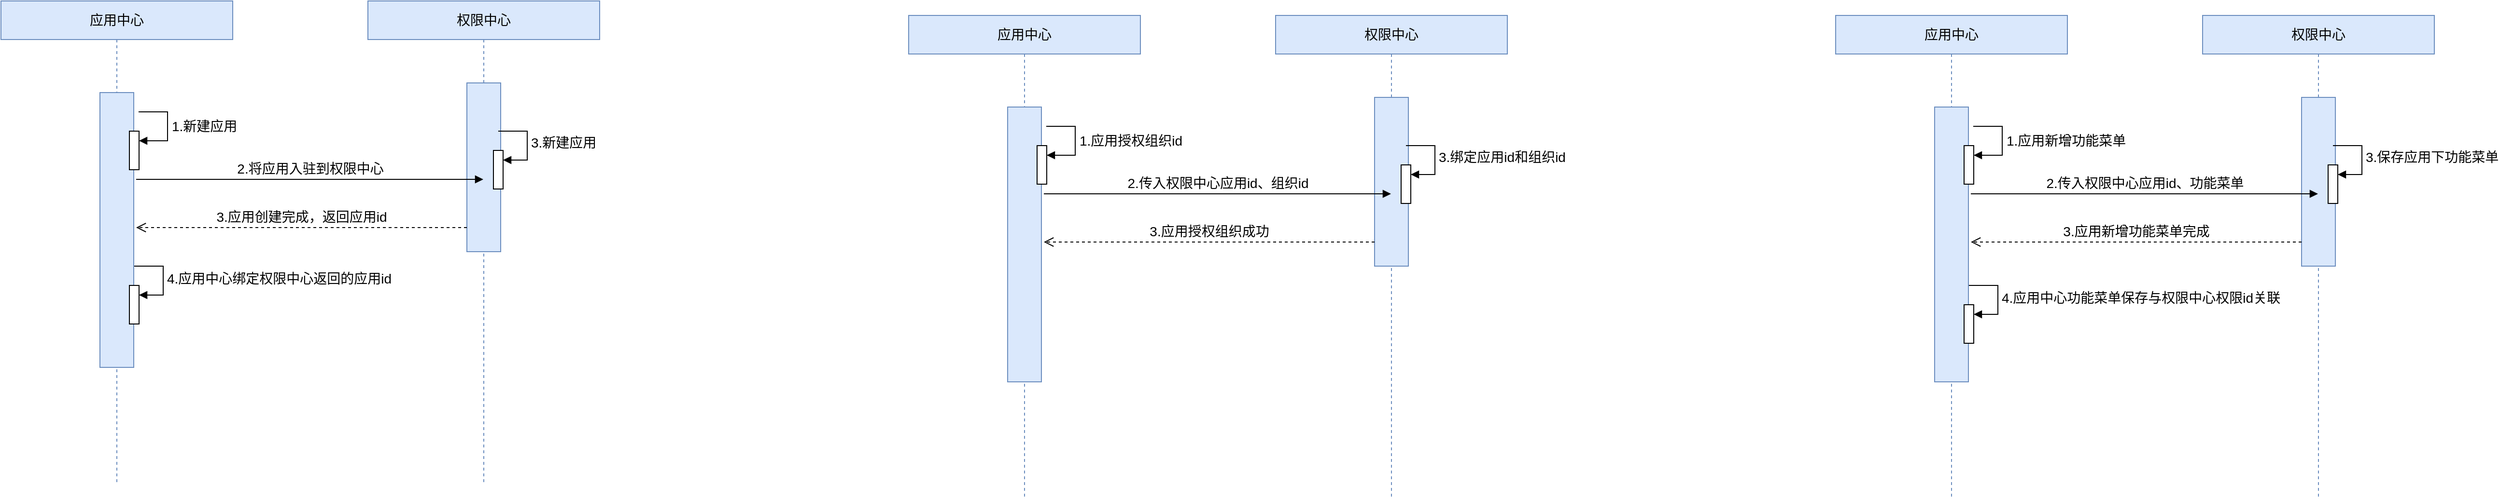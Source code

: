<mxfile version="21.1.1" type="github">
  <diagram name="第 1 页" id="cDu-nd81y8ZBENEwocHq">
    <mxGraphModel dx="1307" dy="838" grid="1" gridSize="10" guides="1" tooltips="1" connect="1" arrows="1" fold="1" page="1" pageScale="1" pageWidth="827" pageHeight="1169" math="0" shadow="0">
      <root>
        <mxCell id="0" />
        <mxCell id="1" parent="0" />
        <mxCell id="DfRIseQvaOyFvM4dR8Jv-5" value="应用中心" style="shape=umlLifeline;perimeter=lifelinePerimeter;whiteSpace=wrap;html=1;container=1;dropTarget=0;collapsible=0;recursiveResize=0;outlineConnect=0;portConstraint=eastwest;newEdgeStyle={&quot;edgeStyle&quot;:&quot;elbowEdgeStyle&quot;,&quot;elbow&quot;:&quot;vertical&quot;,&quot;curved&quot;:0,&quot;rounded&quot;:0};fillColor=#dae8fc;strokeColor=#6c8ebf;fontSize=14;" vertex="1" parent="1">
          <mxGeometry x="70" y="585" width="240" height="500" as="geometry" />
        </mxCell>
        <mxCell id="DfRIseQvaOyFvM4dR8Jv-6" value="" style="html=1;points=[];perimeter=orthogonalPerimeter;outlineConnect=0;targetShapes=umlLifeline;portConstraint=eastwest;newEdgeStyle={&quot;edgeStyle&quot;:&quot;elbowEdgeStyle&quot;,&quot;elbow&quot;:&quot;vertical&quot;,&quot;curved&quot;:0,&quot;rounded&quot;:0};fillColor=#dae8fc;strokeColor=#6c8ebf;fontSize=14;" vertex="1" parent="DfRIseQvaOyFvM4dR8Jv-5">
          <mxGeometry x="102.5" y="95" width="35" height="285" as="geometry" />
        </mxCell>
        <mxCell id="DfRIseQvaOyFvM4dR8Jv-19" value="" style="html=1;points=[];perimeter=orthogonalPerimeter;outlineConnect=0;targetShapes=umlLifeline;portConstraint=eastwest;newEdgeStyle={&quot;edgeStyle&quot;:&quot;elbowEdgeStyle&quot;,&quot;elbow&quot;:&quot;vertical&quot;,&quot;curved&quot;:0,&quot;rounded&quot;:0};fontSize=14;" vertex="1" parent="DfRIseQvaOyFvM4dR8Jv-5">
          <mxGeometry x="133" y="135" width="10" height="40" as="geometry" />
        </mxCell>
        <mxCell id="DfRIseQvaOyFvM4dR8Jv-20" value="1.新建应用" style="html=1;align=left;spacingLeft=2;endArrow=block;rounded=0;edgeStyle=orthogonalEdgeStyle;curved=0;rounded=0;fontSize=14;" edge="1" target="DfRIseQvaOyFvM4dR8Jv-19" parent="DfRIseQvaOyFvM4dR8Jv-5">
          <mxGeometry relative="1" as="geometry">
            <mxPoint x="142.5" y="115" as="sourcePoint" />
            <Array as="points">
              <mxPoint x="172.5" y="145" />
            </Array>
          </mxGeometry>
        </mxCell>
        <mxCell id="DfRIseQvaOyFvM4dR8Jv-21" value="" style="html=1;points=[];perimeter=orthogonalPerimeter;outlineConnect=0;targetShapes=umlLifeline;portConstraint=eastwest;newEdgeStyle={&quot;edgeStyle&quot;:&quot;elbowEdgeStyle&quot;,&quot;elbow&quot;:&quot;vertical&quot;,&quot;curved&quot;:0,&quot;rounded&quot;:0};fontSize=14;" vertex="1" parent="DfRIseQvaOyFvM4dR8Jv-5">
          <mxGeometry x="133" y="295" width="10" height="40" as="geometry" />
        </mxCell>
        <mxCell id="DfRIseQvaOyFvM4dR8Jv-22" value="4.应用中心绑定权限中心返回的应用id" style="html=1;align=left;spacingLeft=2;endArrow=block;rounded=0;edgeStyle=orthogonalEdgeStyle;curved=0;rounded=0;fontSize=14;" edge="1" target="DfRIseQvaOyFvM4dR8Jv-21" parent="DfRIseQvaOyFvM4dR8Jv-5">
          <mxGeometry x="0.012" relative="1" as="geometry">
            <mxPoint x="138" y="275" as="sourcePoint" />
            <Array as="points">
              <mxPoint x="168" y="305" />
            </Array>
            <mxPoint as="offset" />
          </mxGeometry>
        </mxCell>
        <mxCell id="DfRIseQvaOyFvM4dR8Jv-7" value="权限中心" style="shape=umlLifeline;perimeter=lifelinePerimeter;whiteSpace=wrap;html=1;container=1;dropTarget=0;collapsible=0;recursiveResize=0;outlineConnect=0;portConstraint=eastwest;newEdgeStyle={&quot;edgeStyle&quot;:&quot;elbowEdgeStyle&quot;,&quot;elbow&quot;:&quot;vertical&quot;,&quot;curved&quot;:0,&quot;rounded&quot;:0};fillColor=#dae8fc;strokeColor=#6c8ebf;fontSize=14;" vertex="1" parent="1">
          <mxGeometry x="450" y="585" width="240" height="500" as="geometry" />
        </mxCell>
        <mxCell id="DfRIseQvaOyFvM4dR8Jv-8" value="" style="html=1;points=[];perimeter=orthogonalPerimeter;outlineConnect=0;targetShapes=umlLifeline;portConstraint=eastwest;newEdgeStyle={&quot;edgeStyle&quot;:&quot;elbowEdgeStyle&quot;,&quot;elbow&quot;:&quot;vertical&quot;,&quot;curved&quot;:0,&quot;rounded&quot;:0};fillColor=#dae8fc;strokeColor=#6c8ebf;fontSize=14;" vertex="1" parent="DfRIseQvaOyFvM4dR8Jv-7">
          <mxGeometry x="102.5" y="85" width="35" height="175" as="geometry" />
        </mxCell>
        <mxCell id="DfRIseQvaOyFvM4dR8Jv-17" value="" style="html=1;points=[];perimeter=orthogonalPerimeter;outlineConnect=0;targetShapes=umlLifeline;portConstraint=eastwest;newEdgeStyle={&quot;edgeStyle&quot;:&quot;elbowEdgeStyle&quot;,&quot;elbow&quot;:&quot;vertical&quot;,&quot;curved&quot;:0,&quot;rounded&quot;:0};fontSize=14;" vertex="1" parent="DfRIseQvaOyFvM4dR8Jv-7">
          <mxGeometry x="130" y="155" width="10" height="40" as="geometry" />
        </mxCell>
        <mxCell id="DfRIseQvaOyFvM4dR8Jv-18" value="3.新建应用" style="html=1;align=left;spacingLeft=2;endArrow=block;rounded=0;edgeStyle=orthogonalEdgeStyle;curved=0;rounded=0;fontSize=14;" edge="1" target="DfRIseQvaOyFvM4dR8Jv-17" parent="DfRIseQvaOyFvM4dR8Jv-7">
          <mxGeometry x="-0.009" relative="1" as="geometry">
            <mxPoint x="135" y="135" as="sourcePoint" />
            <Array as="points">
              <mxPoint x="165" y="165" />
            </Array>
            <mxPoint as="offset" />
          </mxGeometry>
        </mxCell>
        <mxCell id="DfRIseQvaOyFvM4dR8Jv-12" value="2.将应用入驻到权限中心" style="html=1;verticalAlign=bottom;endArrow=block;edgeStyle=elbowEdgeStyle;elbow=vertical;curved=0;rounded=0;fontSize=14;" edge="1" parent="1" target="DfRIseQvaOyFvM4dR8Jv-7">
          <mxGeometry width="80" relative="1" as="geometry">
            <mxPoint x="210" y="770" as="sourcePoint" />
            <mxPoint x="290" y="770" as="targetPoint" />
          </mxGeometry>
        </mxCell>
        <mxCell id="DfRIseQvaOyFvM4dR8Jv-13" value="3.应用创建完成，返回应用id" style="html=1;verticalAlign=bottom;endArrow=open;dashed=1;endSize=8;edgeStyle=elbowEdgeStyle;elbow=vertical;curved=0;rounded=0;fontSize=14;" edge="1" parent="1" source="DfRIseQvaOyFvM4dR8Jv-8">
          <mxGeometry relative="1" as="geometry">
            <mxPoint x="290" y="820" as="sourcePoint" />
            <mxPoint x="210" y="820" as="targetPoint" />
          </mxGeometry>
        </mxCell>
        <mxCell id="DfRIseQvaOyFvM4dR8Jv-23" value="应用中心" style="shape=umlLifeline;perimeter=lifelinePerimeter;whiteSpace=wrap;html=1;container=1;dropTarget=0;collapsible=0;recursiveResize=0;outlineConnect=0;portConstraint=eastwest;newEdgeStyle={&quot;edgeStyle&quot;:&quot;elbowEdgeStyle&quot;,&quot;elbow&quot;:&quot;vertical&quot;,&quot;curved&quot;:0,&quot;rounded&quot;:0};fillColor=#dae8fc;strokeColor=#6c8ebf;fontSize=14;" vertex="1" parent="1">
          <mxGeometry x="1010" y="600" width="240" height="500" as="geometry" />
        </mxCell>
        <mxCell id="DfRIseQvaOyFvM4dR8Jv-24" value="" style="html=1;points=[];perimeter=orthogonalPerimeter;outlineConnect=0;targetShapes=umlLifeline;portConstraint=eastwest;newEdgeStyle={&quot;edgeStyle&quot;:&quot;elbowEdgeStyle&quot;,&quot;elbow&quot;:&quot;vertical&quot;,&quot;curved&quot;:0,&quot;rounded&quot;:0};fillColor=#dae8fc;strokeColor=#6c8ebf;fontSize=14;" vertex="1" parent="DfRIseQvaOyFvM4dR8Jv-23">
          <mxGeometry x="102.5" y="95" width="35" height="285" as="geometry" />
        </mxCell>
        <mxCell id="DfRIseQvaOyFvM4dR8Jv-25" value="" style="html=1;points=[];perimeter=orthogonalPerimeter;outlineConnect=0;targetShapes=umlLifeline;portConstraint=eastwest;newEdgeStyle={&quot;edgeStyle&quot;:&quot;elbowEdgeStyle&quot;,&quot;elbow&quot;:&quot;vertical&quot;,&quot;curved&quot;:0,&quot;rounded&quot;:0};fontSize=14;" vertex="1" parent="DfRIseQvaOyFvM4dR8Jv-23">
          <mxGeometry x="133" y="135" width="10" height="40" as="geometry" />
        </mxCell>
        <mxCell id="DfRIseQvaOyFvM4dR8Jv-26" value="1.应用授权组织id" style="html=1;align=left;spacingLeft=2;endArrow=block;rounded=0;edgeStyle=orthogonalEdgeStyle;curved=0;rounded=0;fontSize=14;" edge="1" parent="DfRIseQvaOyFvM4dR8Jv-23" target="DfRIseQvaOyFvM4dR8Jv-25">
          <mxGeometry x="-0.011" relative="1" as="geometry">
            <mxPoint x="142.5" y="115" as="sourcePoint" />
            <Array as="points">
              <mxPoint x="172.5" y="145" />
            </Array>
            <mxPoint as="offset" />
          </mxGeometry>
        </mxCell>
        <mxCell id="DfRIseQvaOyFvM4dR8Jv-29" value="权限中心" style="shape=umlLifeline;perimeter=lifelinePerimeter;whiteSpace=wrap;html=1;container=1;dropTarget=0;collapsible=0;recursiveResize=0;outlineConnect=0;portConstraint=eastwest;newEdgeStyle={&quot;edgeStyle&quot;:&quot;elbowEdgeStyle&quot;,&quot;elbow&quot;:&quot;vertical&quot;,&quot;curved&quot;:0,&quot;rounded&quot;:0};fillColor=#dae8fc;strokeColor=#6c8ebf;fontSize=14;" vertex="1" parent="1">
          <mxGeometry x="1390" y="600" width="240" height="500" as="geometry" />
        </mxCell>
        <mxCell id="DfRIseQvaOyFvM4dR8Jv-30" value="" style="html=1;points=[];perimeter=orthogonalPerimeter;outlineConnect=0;targetShapes=umlLifeline;portConstraint=eastwest;newEdgeStyle={&quot;edgeStyle&quot;:&quot;elbowEdgeStyle&quot;,&quot;elbow&quot;:&quot;vertical&quot;,&quot;curved&quot;:0,&quot;rounded&quot;:0};fillColor=#dae8fc;strokeColor=#6c8ebf;fontSize=14;" vertex="1" parent="DfRIseQvaOyFvM4dR8Jv-29">
          <mxGeometry x="102.5" y="85" width="35" height="175" as="geometry" />
        </mxCell>
        <mxCell id="DfRIseQvaOyFvM4dR8Jv-31" value="" style="html=1;points=[];perimeter=orthogonalPerimeter;outlineConnect=0;targetShapes=umlLifeline;portConstraint=eastwest;newEdgeStyle={&quot;edgeStyle&quot;:&quot;elbowEdgeStyle&quot;,&quot;elbow&quot;:&quot;vertical&quot;,&quot;curved&quot;:0,&quot;rounded&quot;:0};fontSize=14;" vertex="1" parent="DfRIseQvaOyFvM4dR8Jv-29">
          <mxGeometry x="130" y="155" width="10" height="40" as="geometry" />
        </mxCell>
        <mxCell id="DfRIseQvaOyFvM4dR8Jv-32" value="3.绑定应用id和组织id" style="html=1;align=left;spacingLeft=2;endArrow=block;rounded=0;edgeStyle=orthogonalEdgeStyle;curved=0;rounded=0;fontSize=14;" edge="1" parent="DfRIseQvaOyFvM4dR8Jv-29" target="DfRIseQvaOyFvM4dR8Jv-31">
          <mxGeometry x="-0.009" relative="1" as="geometry">
            <mxPoint x="135" y="135" as="sourcePoint" />
            <Array as="points">
              <mxPoint x="165" y="165" />
            </Array>
            <mxPoint as="offset" />
          </mxGeometry>
        </mxCell>
        <mxCell id="DfRIseQvaOyFvM4dR8Jv-33" value="2.传入权限中心应用id、组织id" style="html=1;verticalAlign=bottom;endArrow=block;edgeStyle=elbowEdgeStyle;elbow=vertical;curved=0;rounded=0;fontSize=14;" edge="1" parent="1" target="DfRIseQvaOyFvM4dR8Jv-29">
          <mxGeometry width="80" relative="1" as="geometry">
            <mxPoint x="1150" y="785" as="sourcePoint" />
            <mxPoint x="1230" y="785" as="targetPoint" />
          </mxGeometry>
        </mxCell>
        <mxCell id="DfRIseQvaOyFvM4dR8Jv-34" value="3.应用授权组织成功" style="html=1;verticalAlign=bottom;endArrow=open;dashed=1;endSize=8;edgeStyle=elbowEdgeStyle;elbow=vertical;curved=0;rounded=0;fontSize=14;" edge="1" parent="1" source="DfRIseQvaOyFvM4dR8Jv-30">
          <mxGeometry x="0.001" relative="1" as="geometry">
            <mxPoint x="1230" y="835" as="sourcePoint" />
            <mxPoint x="1150" y="835" as="targetPoint" />
            <mxPoint as="offset" />
          </mxGeometry>
        </mxCell>
        <mxCell id="DfRIseQvaOyFvM4dR8Jv-35" value="应用中心" style="shape=umlLifeline;perimeter=lifelinePerimeter;whiteSpace=wrap;html=1;container=1;dropTarget=0;collapsible=0;recursiveResize=0;outlineConnect=0;portConstraint=eastwest;newEdgeStyle={&quot;edgeStyle&quot;:&quot;elbowEdgeStyle&quot;,&quot;elbow&quot;:&quot;vertical&quot;,&quot;curved&quot;:0,&quot;rounded&quot;:0};fillColor=#dae8fc;strokeColor=#6c8ebf;fontSize=14;" vertex="1" parent="1">
          <mxGeometry x="1970" y="600" width="240" height="500" as="geometry" />
        </mxCell>
        <mxCell id="DfRIseQvaOyFvM4dR8Jv-36" value="" style="html=1;points=[];perimeter=orthogonalPerimeter;outlineConnect=0;targetShapes=umlLifeline;portConstraint=eastwest;newEdgeStyle={&quot;edgeStyle&quot;:&quot;elbowEdgeStyle&quot;,&quot;elbow&quot;:&quot;vertical&quot;,&quot;curved&quot;:0,&quot;rounded&quot;:0};fillColor=#dae8fc;strokeColor=#6c8ebf;fontSize=14;" vertex="1" parent="DfRIseQvaOyFvM4dR8Jv-35">
          <mxGeometry x="102.5" y="95" width="35" height="285" as="geometry" />
        </mxCell>
        <mxCell id="DfRIseQvaOyFvM4dR8Jv-37" value="" style="html=1;points=[];perimeter=orthogonalPerimeter;outlineConnect=0;targetShapes=umlLifeline;portConstraint=eastwest;newEdgeStyle={&quot;edgeStyle&quot;:&quot;elbowEdgeStyle&quot;,&quot;elbow&quot;:&quot;vertical&quot;,&quot;curved&quot;:0,&quot;rounded&quot;:0};fontSize=14;" vertex="1" parent="DfRIseQvaOyFvM4dR8Jv-35">
          <mxGeometry x="133" y="135" width="10" height="40" as="geometry" />
        </mxCell>
        <mxCell id="DfRIseQvaOyFvM4dR8Jv-38" value="1.应用新增功能菜单" style="html=1;align=left;spacingLeft=2;endArrow=block;rounded=0;edgeStyle=orthogonalEdgeStyle;curved=0;rounded=0;fontSize=14;" edge="1" parent="DfRIseQvaOyFvM4dR8Jv-35" target="DfRIseQvaOyFvM4dR8Jv-37">
          <mxGeometry relative="1" as="geometry">
            <mxPoint x="142.5" y="115" as="sourcePoint" />
            <Array as="points">
              <mxPoint x="172.5" y="145" />
            </Array>
          </mxGeometry>
        </mxCell>
        <mxCell id="DfRIseQvaOyFvM4dR8Jv-45" value="" style="html=1;points=[];perimeter=orthogonalPerimeter;outlineConnect=0;targetShapes=umlLifeline;portConstraint=eastwest;newEdgeStyle={&quot;edgeStyle&quot;:&quot;elbowEdgeStyle&quot;,&quot;elbow&quot;:&quot;vertical&quot;,&quot;curved&quot;:0,&quot;rounded&quot;:0};" vertex="1" parent="DfRIseQvaOyFvM4dR8Jv-35">
          <mxGeometry x="133" y="300" width="10" height="40" as="geometry" />
        </mxCell>
        <mxCell id="DfRIseQvaOyFvM4dR8Jv-46" value="&lt;font style=&quot;font-size: 14px;&quot;&gt;4.应用中心功能菜单保存与权限中心权限id关联&lt;/font&gt;" style="html=1;align=left;spacingLeft=2;endArrow=block;rounded=0;edgeStyle=orthogonalEdgeStyle;curved=0;rounded=0;" edge="1" target="DfRIseQvaOyFvM4dR8Jv-45" parent="DfRIseQvaOyFvM4dR8Jv-35">
          <mxGeometry relative="1" as="geometry">
            <mxPoint x="138" y="280" as="sourcePoint" />
            <Array as="points">
              <mxPoint x="168" y="310" />
            </Array>
          </mxGeometry>
        </mxCell>
        <mxCell id="DfRIseQvaOyFvM4dR8Jv-39" value="权限中心" style="shape=umlLifeline;perimeter=lifelinePerimeter;whiteSpace=wrap;html=1;container=1;dropTarget=0;collapsible=0;recursiveResize=0;outlineConnect=0;portConstraint=eastwest;newEdgeStyle={&quot;edgeStyle&quot;:&quot;elbowEdgeStyle&quot;,&quot;elbow&quot;:&quot;vertical&quot;,&quot;curved&quot;:0,&quot;rounded&quot;:0};fillColor=#dae8fc;strokeColor=#6c8ebf;fontSize=14;" vertex="1" parent="1">
          <mxGeometry x="2350" y="600" width="240" height="500" as="geometry" />
        </mxCell>
        <mxCell id="DfRIseQvaOyFvM4dR8Jv-40" value="" style="html=1;points=[];perimeter=orthogonalPerimeter;outlineConnect=0;targetShapes=umlLifeline;portConstraint=eastwest;newEdgeStyle={&quot;edgeStyle&quot;:&quot;elbowEdgeStyle&quot;,&quot;elbow&quot;:&quot;vertical&quot;,&quot;curved&quot;:0,&quot;rounded&quot;:0};fillColor=#dae8fc;strokeColor=#6c8ebf;fontSize=14;" vertex="1" parent="DfRIseQvaOyFvM4dR8Jv-39">
          <mxGeometry x="102.5" y="85" width="35" height="175" as="geometry" />
        </mxCell>
        <mxCell id="DfRIseQvaOyFvM4dR8Jv-41" value="" style="html=1;points=[];perimeter=orthogonalPerimeter;outlineConnect=0;targetShapes=umlLifeline;portConstraint=eastwest;newEdgeStyle={&quot;edgeStyle&quot;:&quot;elbowEdgeStyle&quot;,&quot;elbow&quot;:&quot;vertical&quot;,&quot;curved&quot;:0,&quot;rounded&quot;:0};fontSize=14;" vertex="1" parent="DfRIseQvaOyFvM4dR8Jv-39">
          <mxGeometry x="130" y="155" width="10" height="40" as="geometry" />
        </mxCell>
        <mxCell id="DfRIseQvaOyFvM4dR8Jv-42" value="3.保存应用下功能菜单" style="html=1;align=left;spacingLeft=2;endArrow=block;rounded=0;edgeStyle=orthogonalEdgeStyle;curved=0;rounded=0;fontSize=14;" edge="1" parent="DfRIseQvaOyFvM4dR8Jv-39" target="DfRIseQvaOyFvM4dR8Jv-41">
          <mxGeometry x="-0.009" relative="1" as="geometry">
            <mxPoint x="135" y="135" as="sourcePoint" />
            <Array as="points">
              <mxPoint x="165" y="165" />
            </Array>
            <mxPoint as="offset" />
          </mxGeometry>
        </mxCell>
        <mxCell id="DfRIseQvaOyFvM4dR8Jv-43" value="2.传入权限中心应用id、功能菜单" style="html=1;verticalAlign=bottom;endArrow=block;edgeStyle=elbowEdgeStyle;elbow=vertical;curved=0;rounded=0;fontSize=14;" edge="1" parent="1" target="DfRIseQvaOyFvM4dR8Jv-39">
          <mxGeometry width="80" relative="1" as="geometry">
            <mxPoint x="2110" y="785" as="sourcePoint" />
            <mxPoint x="2190" y="785" as="targetPoint" />
          </mxGeometry>
        </mxCell>
        <mxCell id="DfRIseQvaOyFvM4dR8Jv-44" value="3.应用新增功能菜单完成" style="html=1;verticalAlign=bottom;endArrow=open;dashed=1;endSize=8;edgeStyle=elbowEdgeStyle;elbow=vertical;curved=0;rounded=0;fontSize=14;" edge="1" parent="1" source="DfRIseQvaOyFvM4dR8Jv-40">
          <mxGeometry x="0.001" relative="1" as="geometry">
            <mxPoint x="2190" y="835" as="sourcePoint" />
            <mxPoint x="2110" y="835" as="targetPoint" />
            <mxPoint as="offset" />
          </mxGeometry>
        </mxCell>
      </root>
    </mxGraphModel>
  </diagram>
</mxfile>
